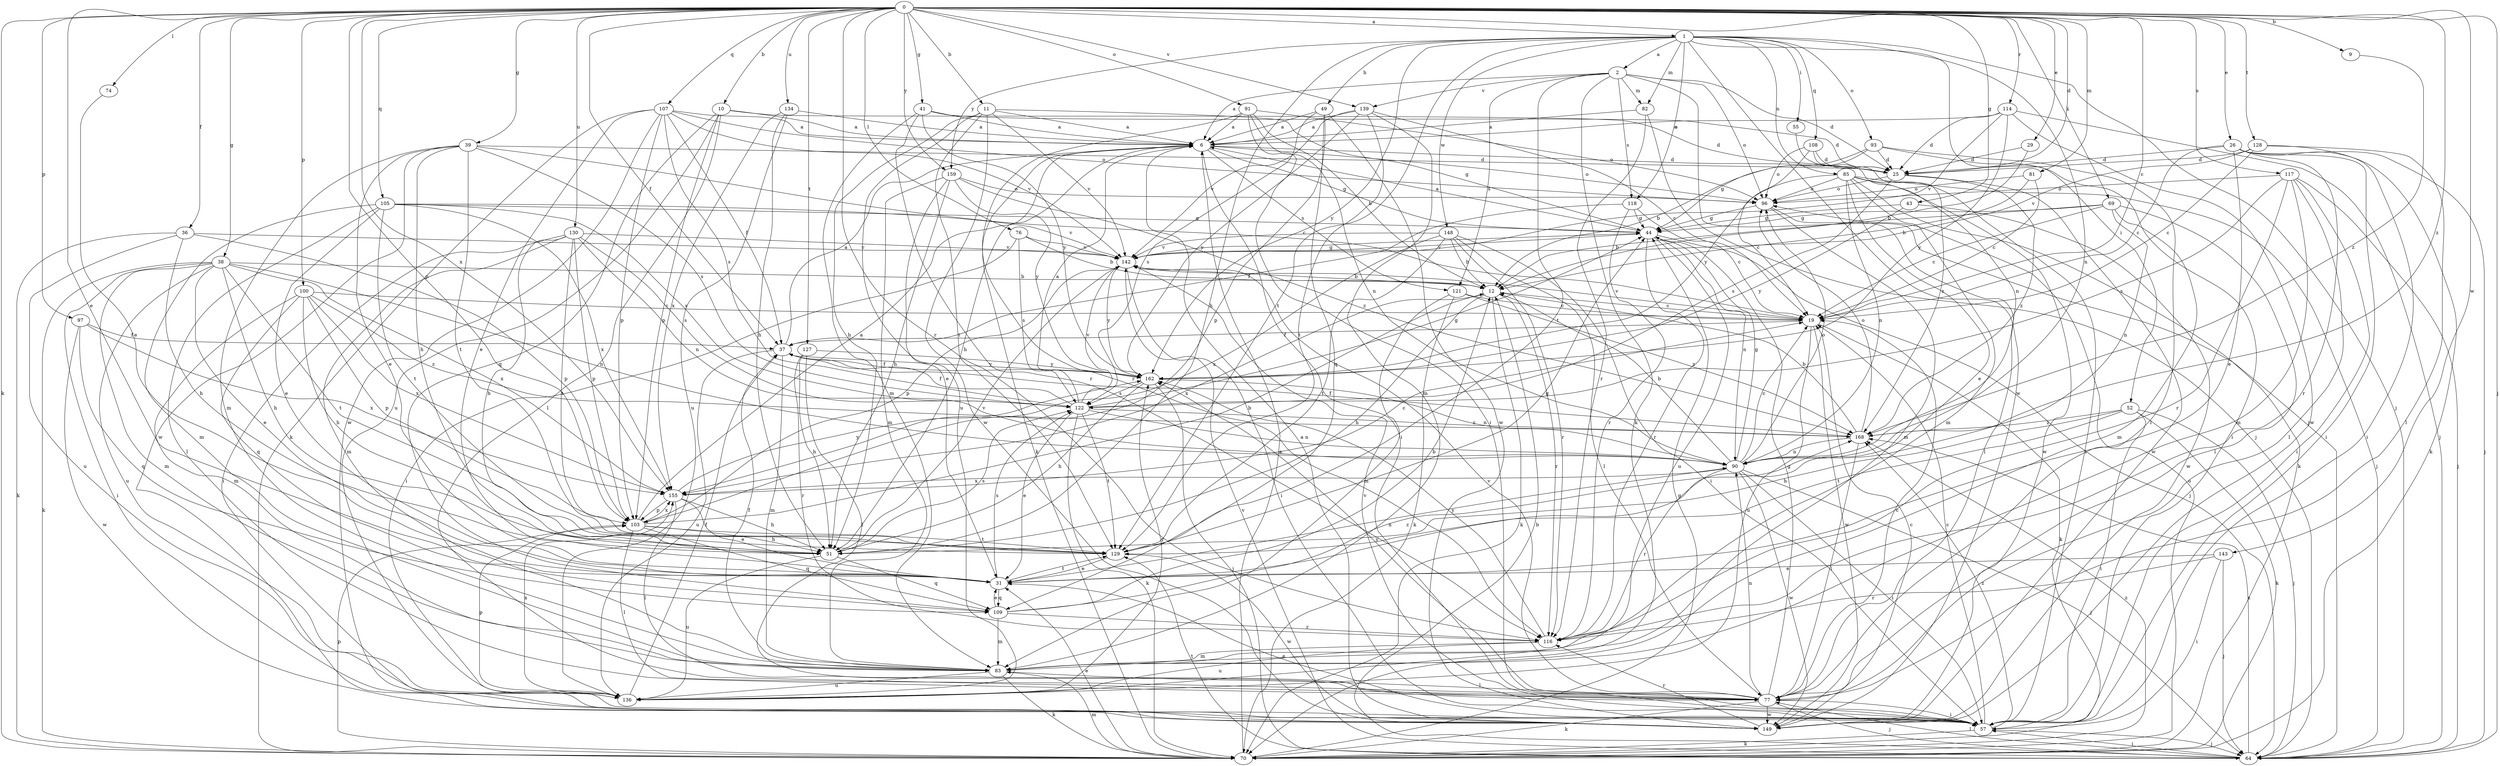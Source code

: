 strict digraph  {
0;
1;
2;
6;
9;
10;
11;
12;
19;
25;
26;
29;
31;
36;
37;
38;
39;
41;
43;
44;
49;
51;
52;
55;
57;
64;
69;
70;
74;
76;
77;
81;
82;
83;
85;
90;
91;
93;
96;
97;
100;
103;
105;
107;
108;
109;
114;
116;
117;
118;
121;
122;
127;
128;
129;
130;
134;
136;
139;
142;
143;
148;
149;
155;
159;
162;
168;
0 -> 1  [label=a];
0 -> 9  [label=b];
0 -> 10  [label=b];
0 -> 11  [label=b];
0 -> 19  [label=c];
0 -> 25  [label=d];
0 -> 26  [label=e];
0 -> 29  [label=e];
0 -> 31  [label=e];
0 -> 36  [label=f];
0 -> 37  [label=f];
0 -> 38  [label=g];
0 -> 39  [label=g];
0 -> 41  [label=g];
0 -> 43  [label=g];
0 -> 64  [label=j];
0 -> 69  [label=k];
0 -> 70  [label=k];
0 -> 74  [label=l];
0 -> 76  [label=l];
0 -> 81  [label=m];
0 -> 91  [label=o];
0 -> 97  [label=p];
0 -> 100  [label=p];
0 -> 103  [label=p];
0 -> 105  [label=q];
0 -> 107  [label=q];
0 -> 114  [label=r];
0 -> 116  [label=r];
0 -> 117  [label=s];
0 -> 127  [label=t];
0 -> 128  [label=t];
0 -> 130  [label=u];
0 -> 134  [label=u];
0 -> 139  [label=v];
0 -> 143  [label=w];
0 -> 155  [label=x];
0 -> 159  [label=y];
0 -> 168  [label=z];
1 -> 2  [label=a];
1 -> 49  [label=h];
1 -> 51  [label=h];
1 -> 52  [label=i];
1 -> 55  [label=i];
1 -> 64  [label=j];
1 -> 82  [label=m];
1 -> 85  [label=n];
1 -> 90  [label=n];
1 -> 93  [label=o];
1 -> 108  [label=q];
1 -> 118  [label=s];
1 -> 129  [label=t];
1 -> 148  [label=w];
1 -> 149  [label=w];
1 -> 159  [label=y];
1 -> 162  [label=y];
2 -> 6  [label=a];
2 -> 25  [label=d];
2 -> 64  [label=j];
2 -> 70  [label=k];
2 -> 82  [label=m];
2 -> 96  [label=o];
2 -> 118  [label=s];
2 -> 121  [label=s];
2 -> 129  [label=t];
2 -> 139  [label=v];
6 -> 25  [label=d];
6 -> 44  [label=g];
6 -> 51  [label=h];
6 -> 57  [label=i];
6 -> 70  [label=k];
6 -> 96  [label=o];
6 -> 121  [label=s];
9 -> 168  [label=z];
10 -> 6  [label=a];
10 -> 25  [label=d];
10 -> 77  [label=l];
10 -> 103  [label=p];
10 -> 109  [label=q];
10 -> 136  [label=u];
11 -> 6  [label=a];
11 -> 44  [label=g];
11 -> 51  [label=h];
11 -> 129  [label=t];
11 -> 136  [label=u];
11 -> 142  [label=v];
11 -> 149  [label=w];
12 -> 19  [label=c];
12 -> 51  [label=h];
12 -> 70  [label=k];
12 -> 116  [label=r];
12 -> 155  [label=x];
19 -> 37  [label=f];
19 -> 70  [label=k];
19 -> 136  [label=u];
19 -> 142  [label=v];
19 -> 149  [label=w];
25 -> 96  [label=o];
25 -> 122  [label=s];
25 -> 149  [label=w];
25 -> 168  [label=z];
26 -> 19  [label=c];
26 -> 25  [label=d];
26 -> 31  [label=e];
26 -> 57  [label=i];
26 -> 64  [label=j];
26 -> 70  [label=k];
26 -> 116  [label=r];
29 -> 12  [label=b];
29 -> 25  [label=d];
31 -> 90  [label=n];
31 -> 109  [label=q];
31 -> 122  [label=s];
31 -> 129  [label=t];
36 -> 51  [label=h];
36 -> 70  [label=k];
36 -> 103  [label=p];
36 -> 136  [label=u];
36 -> 142  [label=v];
37 -> 6  [label=a];
37 -> 83  [label=m];
37 -> 136  [label=u];
37 -> 162  [label=y];
38 -> 12  [label=b];
38 -> 31  [label=e];
38 -> 51  [label=h];
38 -> 57  [label=i];
38 -> 70  [label=k];
38 -> 83  [label=m];
38 -> 90  [label=n];
38 -> 129  [label=t];
38 -> 136  [label=u];
38 -> 155  [label=x];
39 -> 19  [label=c];
39 -> 25  [label=d];
39 -> 31  [label=e];
39 -> 51  [label=h];
39 -> 83  [label=m];
39 -> 122  [label=s];
39 -> 129  [label=t];
39 -> 149  [label=w];
41 -> 6  [label=a];
41 -> 25  [label=d];
41 -> 83  [label=m];
41 -> 116  [label=r];
41 -> 162  [label=y];
43 -> 44  [label=g];
43 -> 149  [label=w];
43 -> 162  [label=y];
44 -> 6  [label=a];
44 -> 64  [label=j];
44 -> 90  [label=n];
44 -> 116  [label=r];
44 -> 136  [label=u];
44 -> 142  [label=v];
49 -> 6  [label=a];
49 -> 103  [label=p];
49 -> 109  [label=q];
49 -> 122  [label=s];
49 -> 149  [label=w];
51 -> 109  [label=q];
51 -> 122  [label=s];
51 -> 136  [label=u];
51 -> 142  [label=v];
52 -> 51  [label=h];
52 -> 57  [label=i];
52 -> 64  [label=j];
52 -> 70  [label=k];
52 -> 129  [label=t];
52 -> 168  [label=z];
55 -> 90  [label=n];
57 -> 19  [label=c];
57 -> 31  [label=e];
57 -> 64  [label=j];
57 -> 70  [label=k];
57 -> 142  [label=v];
57 -> 168  [label=z];
64 -> 12  [label=b];
64 -> 57  [label=i];
64 -> 77  [label=l];
64 -> 129  [label=t];
64 -> 142  [label=v];
64 -> 168  [label=z];
69 -> 12  [label=b];
69 -> 19  [label=c];
69 -> 44  [label=g];
69 -> 77  [label=l];
69 -> 83  [label=m];
69 -> 90  [label=n];
70 -> 6  [label=a];
70 -> 31  [label=e];
70 -> 44  [label=g];
70 -> 83  [label=m];
70 -> 96  [label=o];
70 -> 103  [label=p];
70 -> 168  [label=z];
74 -> 31  [label=e];
76 -> 12  [label=b];
76 -> 57  [label=i];
76 -> 122  [label=s];
76 -> 142  [label=v];
77 -> 19  [label=c];
77 -> 44  [label=g];
77 -> 57  [label=i];
77 -> 64  [label=j];
77 -> 70  [label=k];
77 -> 90  [label=n];
77 -> 142  [label=v];
77 -> 149  [label=w];
77 -> 162  [label=y];
81 -> 12  [label=b];
81 -> 19  [label=c];
81 -> 96  [label=o];
82 -> 6  [label=a];
82 -> 64  [label=j];
82 -> 116  [label=r];
83 -> 37  [label=f];
83 -> 70  [label=k];
83 -> 77  [label=l];
83 -> 136  [label=u];
85 -> 19  [label=c];
85 -> 31  [label=e];
85 -> 57  [label=i];
85 -> 64  [label=j];
85 -> 70  [label=k];
85 -> 83  [label=m];
85 -> 90  [label=n];
85 -> 96  [label=o];
85 -> 149  [label=w];
90 -> 12  [label=b];
90 -> 19  [label=c];
90 -> 44  [label=g];
90 -> 57  [label=i];
90 -> 64  [label=j];
90 -> 96  [label=o];
90 -> 116  [label=r];
90 -> 149  [label=w];
90 -> 155  [label=x];
91 -> 6  [label=a];
91 -> 12  [label=b];
91 -> 57  [label=i];
91 -> 90  [label=n];
91 -> 96  [label=o];
91 -> 116  [label=r];
93 -> 12  [label=b];
93 -> 25  [label=d];
93 -> 44  [label=g];
93 -> 57  [label=i];
93 -> 77  [label=l];
96 -> 44  [label=g];
96 -> 77  [label=l];
96 -> 83  [label=m];
97 -> 37  [label=f];
97 -> 109  [label=q];
97 -> 149  [label=w];
97 -> 155  [label=x];
100 -> 19  [label=c];
100 -> 51  [label=h];
100 -> 83  [label=m];
100 -> 103  [label=p];
100 -> 109  [label=q];
100 -> 155  [label=x];
100 -> 168  [label=z];
103 -> 6  [label=a];
103 -> 12  [label=b];
103 -> 51  [label=h];
103 -> 77  [label=l];
103 -> 109  [label=q];
103 -> 129  [label=t];
103 -> 155  [label=x];
105 -> 31  [label=e];
105 -> 44  [label=g];
105 -> 77  [label=l];
105 -> 83  [label=m];
105 -> 122  [label=s];
105 -> 129  [label=t];
105 -> 142  [label=v];
105 -> 155  [label=x];
107 -> 6  [label=a];
107 -> 31  [label=e];
107 -> 37  [label=f];
107 -> 70  [label=k];
107 -> 96  [label=o];
107 -> 103  [label=p];
107 -> 122  [label=s];
107 -> 142  [label=v];
107 -> 149  [label=w];
108 -> 25  [label=d];
108 -> 96  [label=o];
108 -> 162  [label=y];
108 -> 168  [label=z];
109 -> 12  [label=b];
109 -> 31  [label=e];
109 -> 83  [label=m];
109 -> 116  [label=r];
109 -> 168  [label=z];
114 -> 6  [label=a];
114 -> 25  [label=d];
114 -> 64  [label=j];
114 -> 142  [label=v];
114 -> 149  [label=w];
114 -> 162  [label=y];
116 -> 83  [label=m];
116 -> 136  [label=u];
116 -> 162  [label=y];
117 -> 57  [label=i];
117 -> 64  [label=j];
117 -> 77  [label=l];
117 -> 83  [label=m];
117 -> 96  [label=o];
117 -> 116  [label=r];
117 -> 122  [label=s];
118 -> 19  [label=c];
118 -> 37  [label=f];
118 -> 44  [label=g];
118 -> 116  [label=r];
121 -> 19  [label=c];
121 -> 70  [label=k];
121 -> 83  [label=m];
121 -> 168  [label=z];
122 -> 6  [label=a];
122 -> 31  [label=e];
122 -> 37  [label=f];
122 -> 44  [label=g];
122 -> 70  [label=k];
122 -> 90  [label=n];
122 -> 129  [label=t];
122 -> 142  [label=v];
122 -> 168  [label=z];
127 -> 51  [label=h];
127 -> 77  [label=l];
127 -> 116  [label=r];
127 -> 162  [label=y];
128 -> 19  [label=c];
128 -> 25  [label=d];
128 -> 57  [label=i];
128 -> 77  [label=l];
128 -> 142  [label=v];
129 -> 31  [label=e];
129 -> 44  [label=g];
129 -> 149  [label=w];
130 -> 51  [label=h];
130 -> 57  [label=i];
130 -> 83  [label=m];
130 -> 90  [label=n];
130 -> 103  [label=p];
130 -> 122  [label=s];
130 -> 129  [label=t];
130 -> 142  [label=v];
134 -> 6  [label=a];
134 -> 51  [label=h];
134 -> 136  [label=u];
134 -> 155  [label=x];
136 -> 37  [label=f];
136 -> 103  [label=p];
136 -> 155  [label=x];
136 -> 162  [label=y];
139 -> 6  [label=a];
139 -> 19  [label=c];
139 -> 83  [label=m];
139 -> 129  [label=t];
139 -> 142  [label=v];
139 -> 162  [label=y];
142 -> 12  [label=b];
142 -> 44  [label=g];
142 -> 57  [label=i];
142 -> 103  [label=p];
142 -> 162  [label=y];
143 -> 31  [label=e];
143 -> 57  [label=i];
143 -> 64  [label=j];
143 -> 116  [label=r];
148 -> 12  [label=b];
148 -> 57  [label=i];
148 -> 77  [label=l];
148 -> 116  [label=r];
148 -> 129  [label=t];
148 -> 142  [label=v];
148 -> 155  [label=x];
149 -> 6  [label=a];
149 -> 19  [label=c];
149 -> 116  [label=r];
155 -> 19  [label=c];
155 -> 31  [label=e];
155 -> 51  [label=h];
155 -> 77  [label=l];
155 -> 103  [label=p];
155 -> 162  [label=y];
159 -> 31  [label=e];
159 -> 51  [label=h];
159 -> 83  [label=m];
159 -> 96  [label=o];
159 -> 162  [label=y];
159 -> 168  [label=z];
162 -> 37  [label=f];
162 -> 51  [label=h];
162 -> 64  [label=j];
162 -> 90  [label=n];
162 -> 122  [label=s];
168 -> 12  [label=b];
168 -> 37  [label=f];
168 -> 77  [label=l];
168 -> 90  [label=n];
168 -> 96  [label=o];
}
